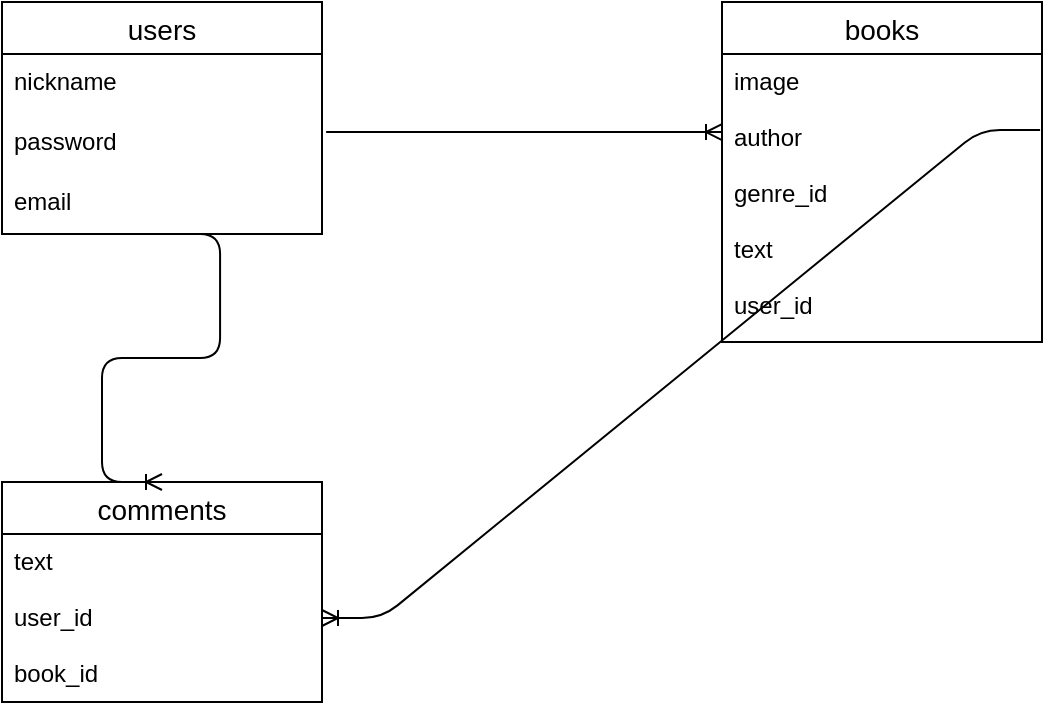 <mxfile version="13.6.5">
    <diagram id="iRYEd5CWd_9w6wu2eBwN" name="ページ1">
        <mxGraphModel dx="653" dy="680" grid="1" gridSize="10" guides="1" tooltips="1" connect="1" arrows="1" fold="1" page="1" pageScale="1" pageWidth="827" pageHeight="1169" math="0" shadow="0">
            <root>
                <mxCell id="0"/>
                <mxCell id="1" parent="0"/>
                <mxCell id="2" value="users" style="swimlane;fontStyle=0;childLayout=stackLayout;horizontal=1;startSize=26;horizontalStack=0;resizeParent=1;resizeParentMax=0;resizeLast=0;collapsible=1;marginBottom=0;align=center;fontSize=14;" vertex="1" parent="1">
                    <mxGeometry x="40" y="40" width="160" height="116" as="geometry"/>
                </mxCell>
                <mxCell id="3" value="nickname" style="text;strokeColor=none;fillColor=none;spacingLeft=4;spacingRight=4;overflow=hidden;rotatable=0;points=[[0,0.5],[1,0.5]];portConstraint=eastwest;fontSize=12;" vertex="1" parent="2">
                    <mxGeometry y="26" width="160" height="30" as="geometry"/>
                </mxCell>
                <mxCell id="4" value="password" style="text;strokeColor=none;fillColor=none;spacingLeft=4;spacingRight=4;overflow=hidden;rotatable=0;points=[[0,0.5],[1,0.5]];portConstraint=eastwest;fontSize=12;" vertex="1" parent="2">
                    <mxGeometry y="56" width="160" height="30" as="geometry"/>
                </mxCell>
                <mxCell id="5" value="email" style="text;strokeColor=none;fillColor=none;spacingLeft=4;spacingRight=4;overflow=hidden;rotatable=0;points=[[0,0.5],[1,0.5]];portConstraint=eastwest;fontSize=12;" vertex="1" parent="2">
                    <mxGeometry y="86" width="160" height="30" as="geometry"/>
                </mxCell>
                <mxCell id="6" value="books" style="swimlane;fontStyle=0;childLayout=stackLayout;horizontal=1;startSize=26;horizontalStack=0;resizeParent=1;resizeParentMax=0;resizeLast=0;collapsible=1;marginBottom=0;align=center;fontSize=14;" vertex="1" parent="1">
                    <mxGeometry x="400" y="40" width="160" height="170" as="geometry"/>
                </mxCell>
                <mxCell id="7" value="image&#10;&#10;author&#10;&#10;genre_id&#10;&#10;text&#10;&#10;user_id" style="text;strokeColor=none;fillColor=none;spacingLeft=4;spacingRight=4;overflow=hidden;rotatable=0;points=[[0,0.5],[1,0.5]];portConstraint=eastwest;fontSize=12;" vertex="1" parent="6">
                    <mxGeometry y="26" width="160" height="144" as="geometry"/>
                </mxCell>
                <mxCell id="8" value="comments" style="swimlane;fontStyle=0;childLayout=stackLayout;horizontal=1;startSize=26;horizontalStack=0;resizeParent=1;resizeParentMax=0;resizeLast=0;collapsible=1;marginBottom=0;align=center;fontSize=14;" vertex="1" parent="1">
                    <mxGeometry x="40" y="280" width="160" height="110" as="geometry"/>
                </mxCell>
                <mxCell id="9" value="text&#10;&#10;user_id&#10;&#10;book_id" style="text;strokeColor=none;fillColor=none;spacingLeft=4;spacingRight=4;overflow=hidden;rotatable=0;points=[[0,0.5],[1,0.5]];portConstraint=eastwest;fontSize=12;" vertex="1" parent="8">
                    <mxGeometry y="26" width="160" height="84" as="geometry"/>
                </mxCell>
                <mxCell id="10" value="" style="edgeStyle=entityRelationEdgeStyle;fontSize=12;html=1;endArrow=ERoneToMany;exitX=1.013;exitY=0.3;exitDx=0;exitDy=0;exitPerimeter=0;entryX=0;entryY=0.271;entryDx=0;entryDy=0;entryPerimeter=0;" edge="1" parent="1" source="4" target="7">
                    <mxGeometry width="100" height="100" relative="1" as="geometry">
                        <mxPoint x="290" y="400" as="sourcePoint"/>
                        <mxPoint x="390" y="300" as="targetPoint"/>
                    </mxGeometry>
                </mxCell>
                <mxCell id="11" value="" style="edgeStyle=entityRelationEdgeStyle;fontSize=12;html=1;endArrow=ERoneToMany;exitX=0.494;exitY=1;exitDx=0;exitDy=0;exitPerimeter=0;" edge="1" parent="1" source="5">
                    <mxGeometry width="100" height="100" relative="1" as="geometry">
                        <mxPoint x="90" y="131" as="sourcePoint"/>
                        <mxPoint x="120" y="280" as="targetPoint"/>
                    </mxGeometry>
                </mxCell>
                <mxCell id="12" value="" style="edgeStyle=entityRelationEdgeStyle;fontSize=12;html=1;endArrow=ERoneToMany;exitX=0.994;exitY=0.264;exitDx=0;exitDy=0;exitPerimeter=0;" edge="1" parent="1" source="7" target="9">
                    <mxGeometry width="100" height="100" relative="1" as="geometry">
                        <mxPoint x="600" y="260" as="sourcePoint"/>
                        <mxPoint x="290" y="340" as="targetPoint"/>
                    </mxGeometry>
                </mxCell>
            </root>
        </mxGraphModel>
    </diagram>
</mxfile>